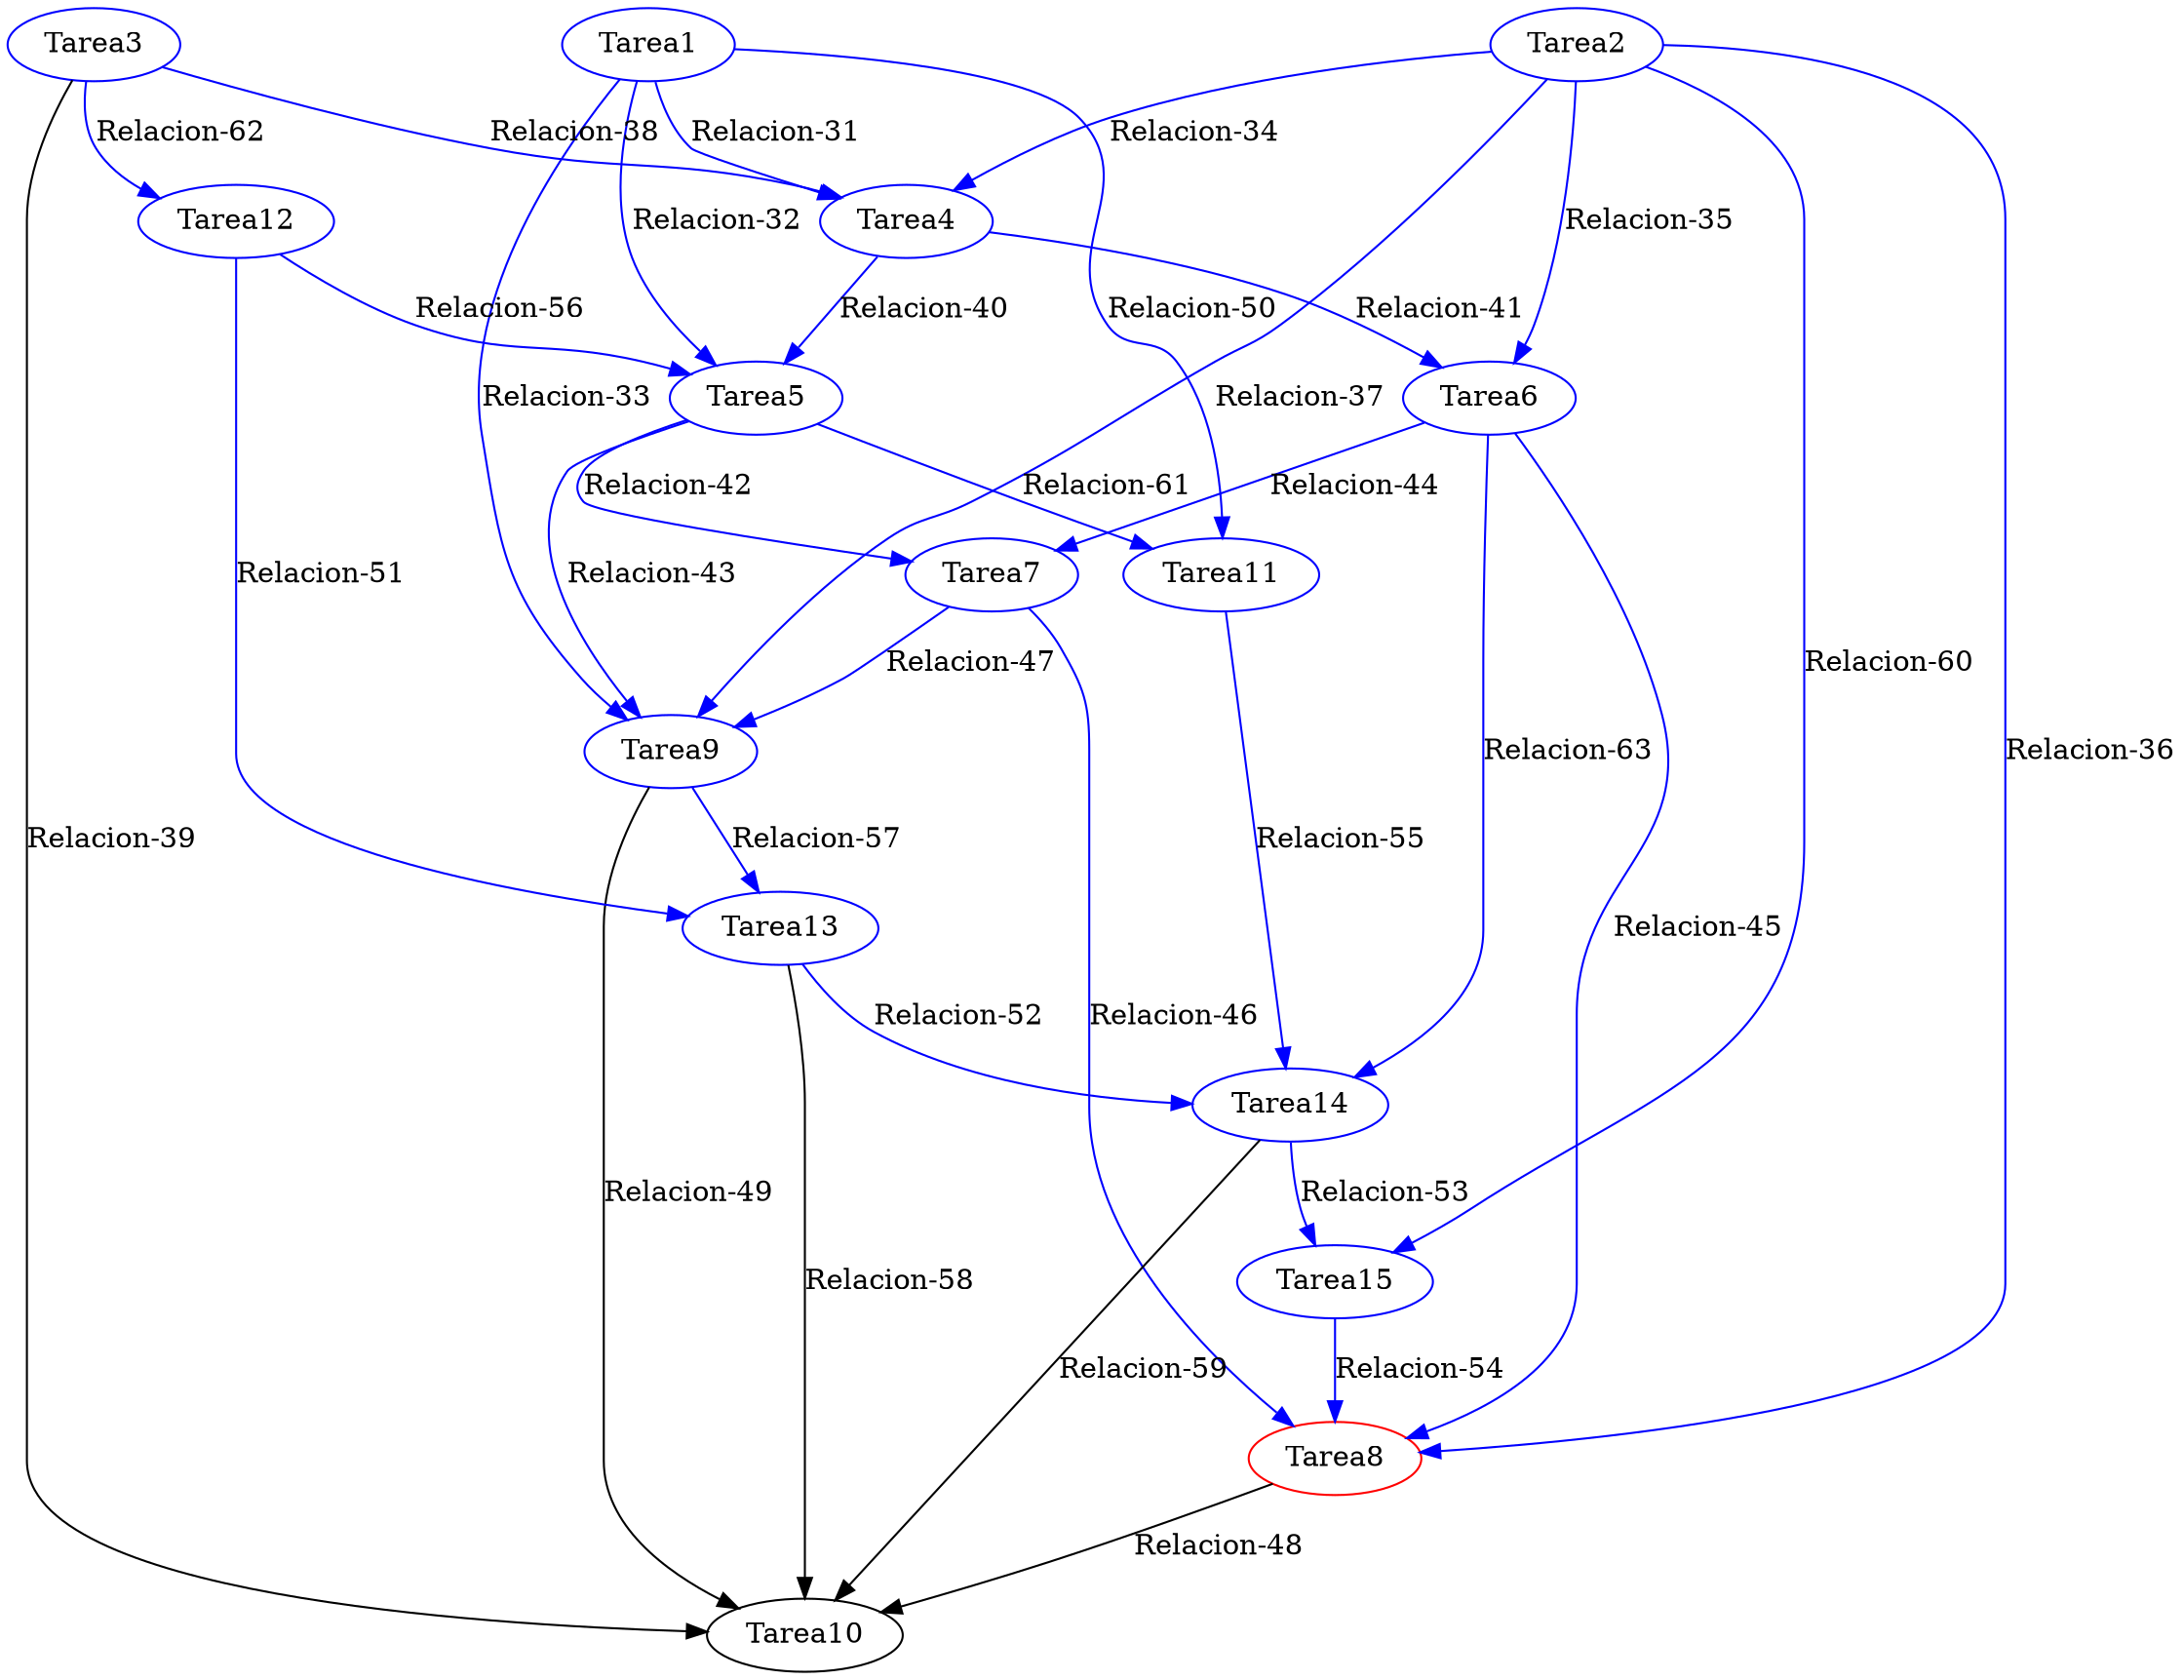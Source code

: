 strict digraph G {
  1 [ color="blue" label="Tarea1" ];
  2 [ color="blue" label="Tarea2" ];
  3 [ color="blue" label="Tarea3" ];
  4 [ color="blue" label="Tarea4" ];
  5 [ color="blue" label="Tarea5" ];
  6 [ color="blue" label="Tarea6" ];
  7 [ color="blue" label="Tarea7" ];
  8 [ color="red" label="Tarea8" ];
  9 [ color="blue" label="Tarea9" ];
  10 [ color="black" label="Tarea10" ];
  11 [ color="blue" label="Tarea11" ];
  12 [ color="blue" label="Tarea12" ];
  13 [ color="blue" label="Tarea13" ];
  14 [ color="blue" label="Tarea14" ];
  15 [ color="blue" label="Tarea15" ];
  1 -> 4 [ color="blue" label="Relacion-31" ];
  1 -> 5 [ color="blue" label="Relacion-32" ];
  1 -> 9 [ color="blue" label="Relacion-33" ];
  2 -> 4 [ color="blue" label="Relacion-34" ];
  2 -> 6 [ color="blue" label="Relacion-35" ];
  2 -> 8 [ color="blue" label="Relacion-36" ];
  2 -> 9 [ color="blue" label="Relacion-37" ];
  3 -> 4 [ color="blue" label="Relacion-38" ];
  3 -> 10 [ color="black" label="Relacion-39" ];
  4 -> 5 [ color="blue" label="Relacion-40" ];
  4 -> 6 [ color="blue" label="Relacion-41" ];
  5 -> 7 [ color="blue" label="Relacion-42" ];
  5 -> 9 [ color="blue" label="Relacion-43" ];
  6 -> 7 [ color="blue" label="Relacion-44" ];
  6 -> 8 [ color="blue" label="Relacion-45" ];
  7 -> 8 [ color="blue" label="Relacion-46" ];
  7 -> 9 [ color="blue" label="Relacion-47" ];
  8 -> 10 [ color="black" label="Relacion-48" ];
  9 -> 10 [ color="black" label="Relacion-49" ];
  1 -> 11 [ color="blue" label="Relacion-50" ];
  12 -> 13 [ color="blue" label="Relacion-51" ];
  13 -> 14 [ color="blue" label="Relacion-52" ];
  14 -> 15 [ color="blue" label="Relacion-53" ];
  15 -> 8 [ color="blue" label="Relacion-54" ];
  11 -> 14 [ color="blue" label="Relacion-55" ];
  12 -> 5 [ color="blue" label="Relacion-56" ];
  9 -> 13 [ color="blue" label="Relacion-57" ];
  13 -> 10 [ color="black" label="Relacion-58" ];
  14 -> 10 [ color="black" label="Relacion-59" ];
  2 -> 15 [ color="blue" label="Relacion-60" ];
  5 -> 11 [ color="blue" label="Relacion-61" ];
  3 -> 12 [ color="blue" label="Relacion-62" ];
  6 -> 14 [ color="blue" label="Relacion-63" ];
}
